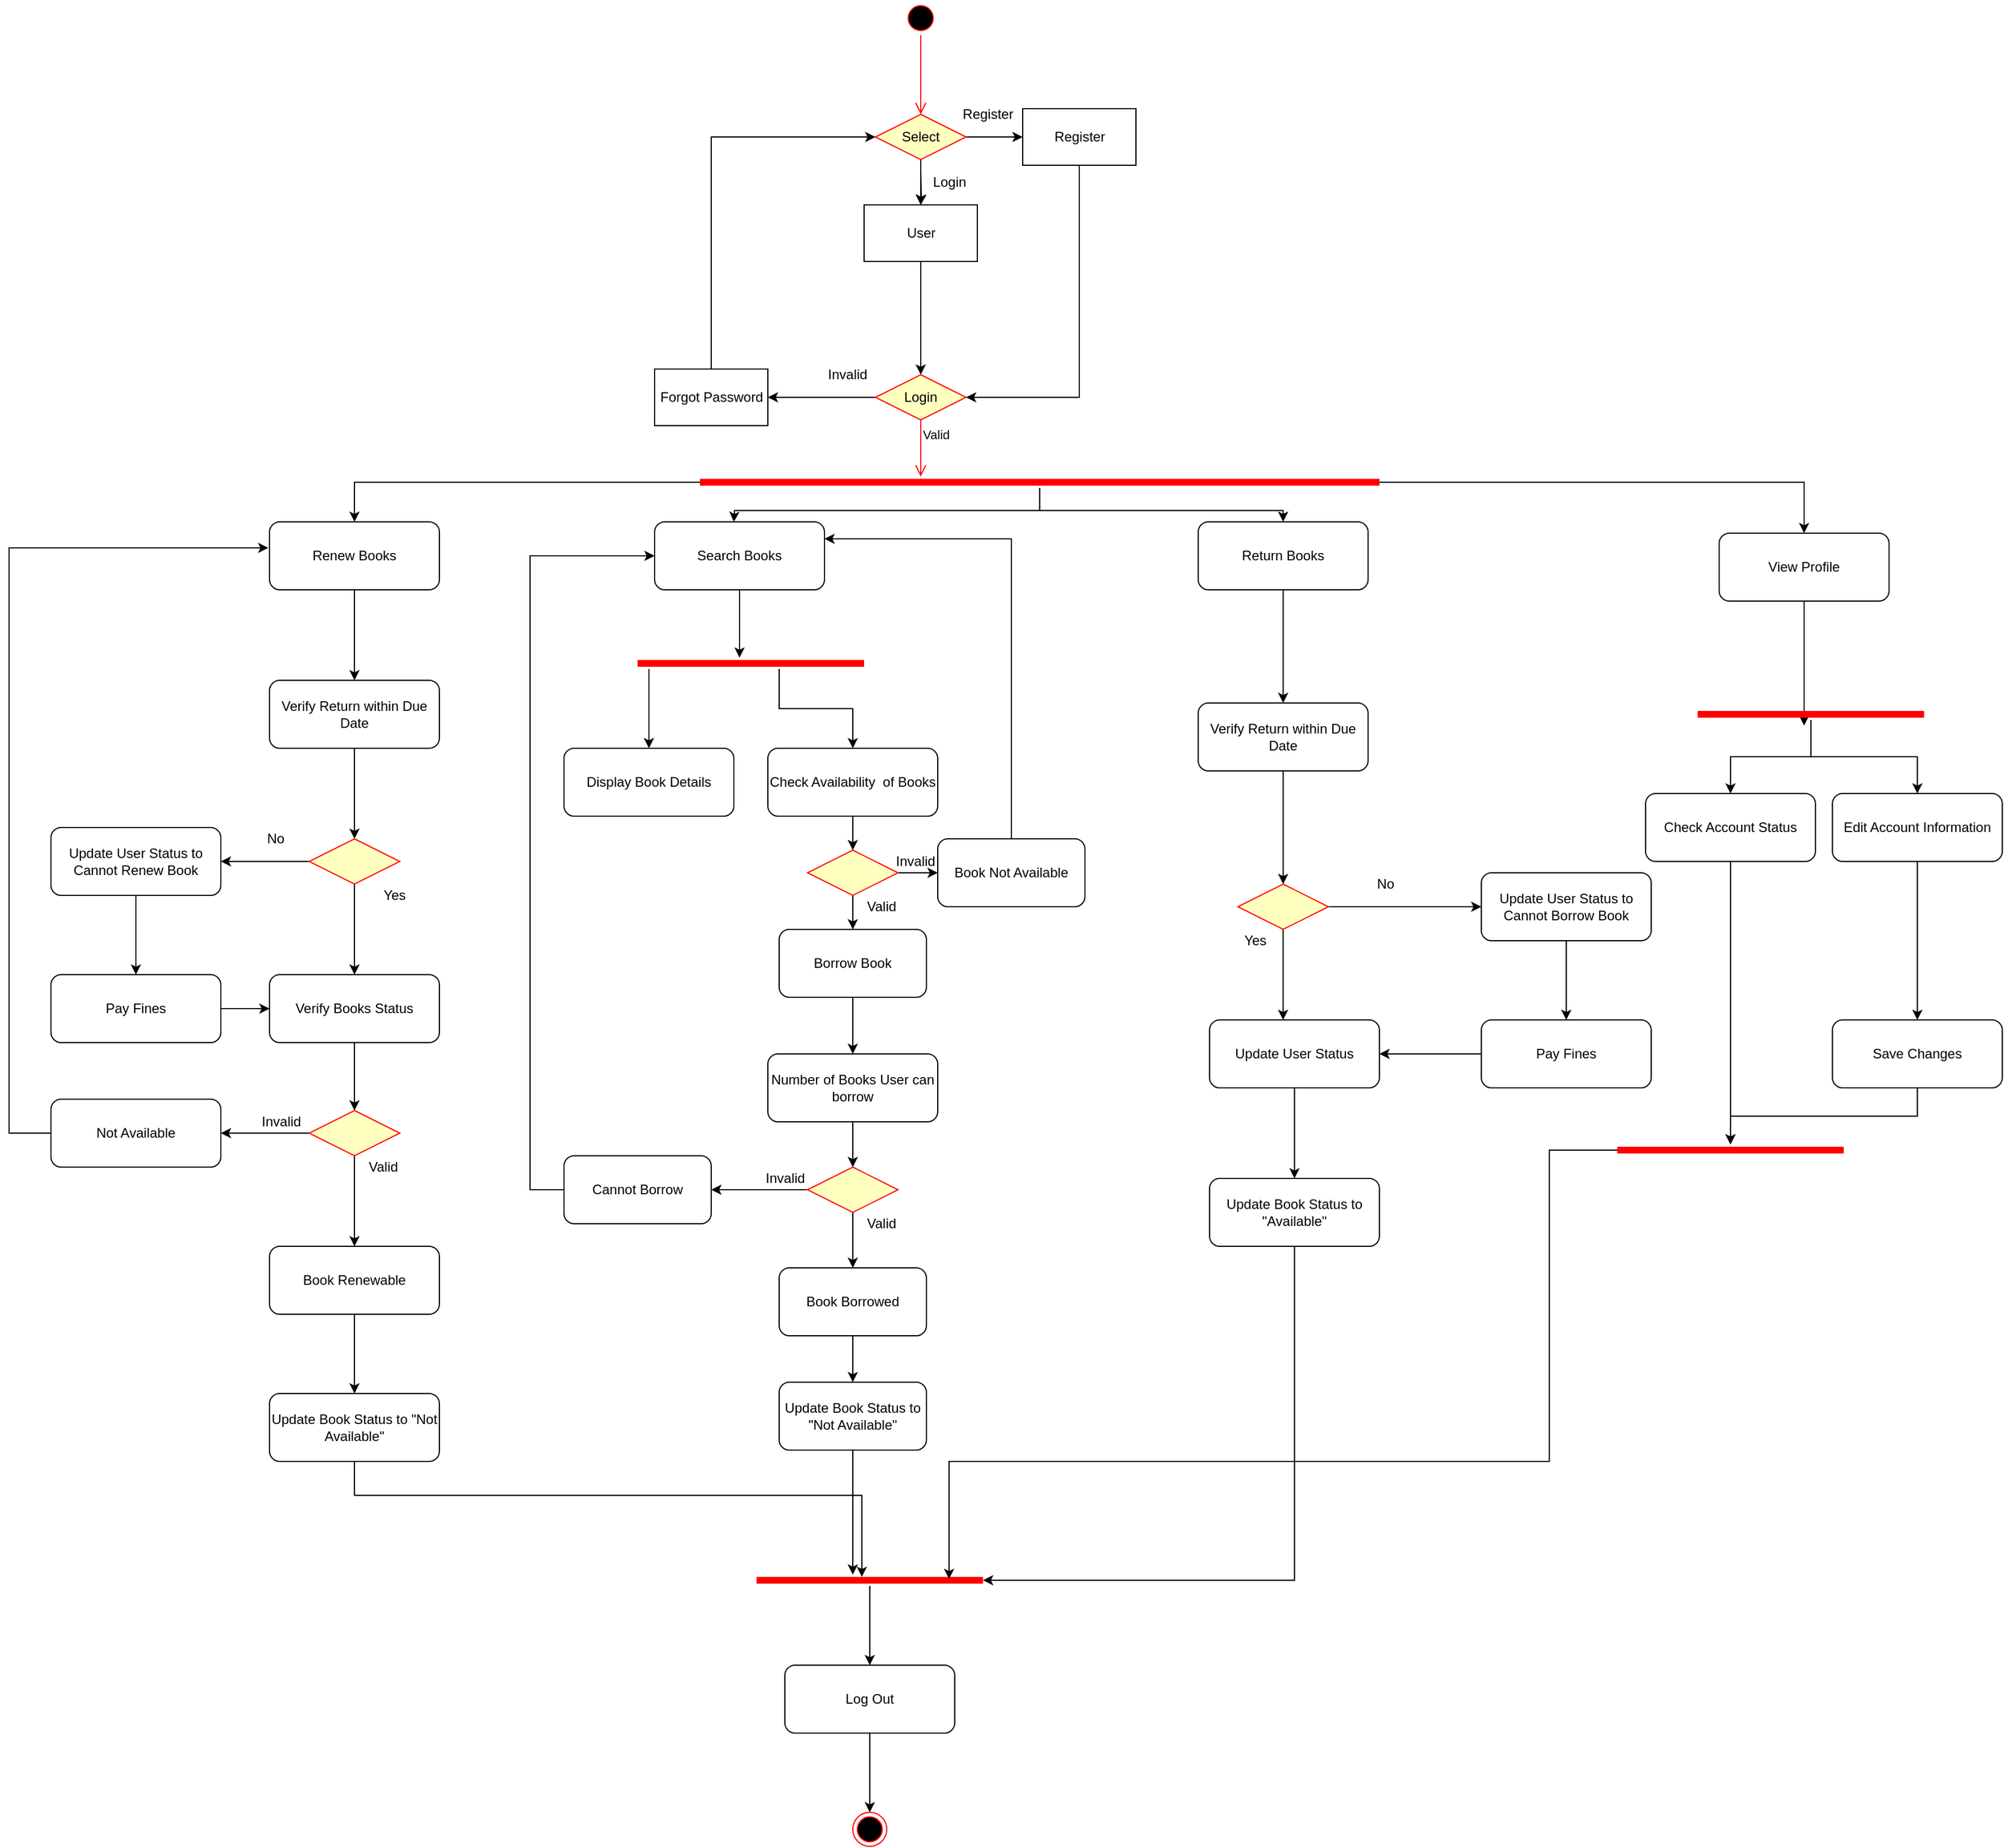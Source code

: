 <mxfile version="13.10.3" type="device"><diagram id="SW_o6l06bvH6xt_mveY2" name="Page-1"><mxGraphModel dx="5227" dy="1607" grid="1" gridSize="10" guides="1" tooltips="1" connect="1" arrows="1" fold="1" page="1" pageScale="1" pageWidth="827" pageHeight="1169" math="0" shadow="0"><root><mxCell id="0"/><mxCell id="1" parent="0"/><mxCell id="x8JrEIfnhXZL3uxIwsPh-1" value="" style="ellipse;html=1;shape=startState;fillColor=#000000;strokeColor=#ff0000;" parent="1" vertex="1"><mxGeometry x="340" y="50" width="30" height="30" as="geometry"/></mxCell><mxCell id="x8JrEIfnhXZL3uxIwsPh-2" value="" style="edgeStyle=orthogonalEdgeStyle;html=1;verticalAlign=bottom;endArrow=open;endSize=8;strokeColor=#ff0000;entryX=0.5;entryY=0;entryDx=0;entryDy=0;" parent="1" source="x8JrEIfnhXZL3uxIwsPh-1" target="O9u5OqYa_PP8TQHRpzM7-38" edge="1"><mxGeometry relative="1" as="geometry"><mxPoint x="355" y="140" as="targetPoint"/></mxGeometry></mxCell><mxCell id="O9u5OqYa_PP8TQHRpzM7-4" style="edgeStyle=orthogonalEdgeStyle;rounded=0;orthogonalLoop=1;jettySize=auto;html=1;" parent="1" target="O9u5OqYa_PP8TQHRpzM7-3" edge="1"><mxGeometry relative="1" as="geometry"><mxPoint x="355" y="200" as="sourcePoint"/></mxGeometry></mxCell><mxCell id="x8JrEIfnhXZL3uxIwsPh-11" style="edgeStyle=orthogonalEdgeStyle;rounded=0;orthogonalLoop=1;jettySize=auto;html=1;" parent="1" source="O9u5OqYa_PP8TQHRpzM7-3" target="x8JrEIfnhXZL3uxIwsPh-8" edge="1"><mxGeometry relative="1" as="geometry"><mxPoint x="355" y="350" as="sourcePoint"/></mxGeometry></mxCell><mxCell id="O9u5OqYa_PP8TQHRpzM7-50" style="edgeStyle=orthogonalEdgeStyle;rounded=0;orthogonalLoop=1;jettySize=auto;html=1;" parent="1" source="x8JrEIfnhXZL3uxIwsPh-8" target="O9u5OqYa_PP8TQHRpzM7-48" edge="1"><mxGeometry relative="1" as="geometry"/></mxCell><mxCell id="x8JrEIfnhXZL3uxIwsPh-8" value="Login" style="rhombus;whiteSpace=wrap;html=1;fillColor=#ffffc0;strokeColor=#ff0000;" parent="1" vertex="1"><mxGeometry x="315" y="380" width="80" height="40" as="geometry"/></mxCell><mxCell id="x8JrEIfnhXZL3uxIwsPh-10" value="Valid" style="edgeStyle=orthogonalEdgeStyle;html=1;align=left;verticalAlign=top;endArrow=open;endSize=8;strokeColor=#ff0000;" parent="1" source="x8JrEIfnhXZL3uxIwsPh-8" edge="1"><mxGeometry x="-1" relative="1" as="geometry"><mxPoint x="355" y="470" as="targetPoint"/><Array as="points"><mxPoint x="355" y="470"/></Array></mxGeometry></mxCell><mxCell id="x8JrEIfnhXZL3uxIwsPh-14" value="" style="edgeStyle=orthogonalEdgeStyle;rounded=0;orthogonalLoop=1;jettySize=auto;html=1;" parent="1" source="x8JrEIfnhXZL3uxIwsPh-12" edge="1"><mxGeometry relative="1" as="geometry"><mxPoint x="355" y="470" as="targetPoint"/><Array as="points"><mxPoint x="355" y="470"/><mxPoint x="355" y="470"/></Array></mxGeometry></mxCell><mxCell id="x8JrEIfnhXZL3uxIwsPh-19" style="edgeStyle=orthogonalEdgeStyle;rounded=0;orthogonalLoop=1;jettySize=auto;html=1;entryX=0.5;entryY=0;entryDx=0;entryDy=0;" parent="1" source="x8JrEIfnhXZL3uxIwsPh-12" target="x8JrEIfnhXZL3uxIwsPh-23" edge="1"><mxGeometry relative="1" as="geometry"><mxPoint x="510" y="510" as="targetPoint"/></mxGeometry></mxCell><mxCell id="x8JrEIfnhXZL3uxIwsPh-20" style="edgeStyle=orthogonalEdgeStyle;rounded=0;orthogonalLoop=1;jettySize=auto;html=1;" parent="1" source="x8JrEIfnhXZL3uxIwsPh-12" edge="1"><mxGeometry relative="1" as="geometry"><mxPoint x="190" y="510" as="targetPoint"/></mxGeometry></mxCell><mxCell id="O9u5OqYa_PP8TQHRpzM7-83" style="edgeStyle=orthogonalEdgeStyle;rounded=0;orthogonalLoop=1;jettySize=auto;html=1;" parent="1" source="x8JrEIfnhXZL3uxIwsPh-12" target="O9u5OqYa_PP8TQHRpzM7-82" edge="1"><mxGeometry relative="1" as="geometry"/></mxCell><mxCell id="O9u5OqYa_PP8TQHRpzM7-84" style="edgeStyle=orthogonalEdgeStyle;rounded=0;orthogonalLoop=1;jettySize=auto;html=1;entryX=0.5;entryY=0;entryDx=0;entryDy=0;" parent="1" source="x8JrEIfnhXZL3uxIwsPh-12" target="O9u5OqYa_PP8TQHRpzM7-81" edge="1"><mxGeometry relative="1" as="geometry"/></mxCell><mxCell id="x8JrEIfnhXZL3uxIwsPh-12" value="" style="shape=line;html=1;strokeWidth=6;strokeColor=#ff0000;" parent="1" vertex="1"><mxGeometry x="160" y="470" width="600" height="10" as="geometry"/></mxCell><mxCell id="x8JrEIfnhXZL3uxIwsPh-27" style="edgeStyle=orthogonalEdgeStyle;rounded=0;orthogonalLoop=1;jettySize=auto;html=1;" parent="1" source="x8JrEIfnhXZL3uxIwsPh-22" edge="1"><mxGeometry relative="1" as="geometry"><mxPoint x="195" y="630" as="targetPoint"/></mxGeometry></mxCell><mxCell id="x8JrEIfnhXZL3uxIwsPh-22" value="Search Books" style="shape=rect;html=1;rounded=1;whiteSpace=wrap;align=center;" parent="1" vertex="1"><mxGeometry x="120" y="510" width="150" height="60" as="geometry"/></mxCell><mxCell id="x8JrEIfnhXZL3uxIwsPh-25" style="edgeStyle=orthogonalEdgeStyle;rounded=0;orthogonalLoop=1;jettySize=auto;html=1;" parent="1" source="x8JrEIfnhXZL3uxIwsPh-23" target="x8JrEIfnhXZL3uxIwsPh-24" edge="1"><mxGeometry relative="1" as="geometry"/></mxCell><mxCell id="x8JrEIfnhXZL3uxIwsPh-23" value="Return Books" style="shape=rect;html=1;rounded=1;whiteSpace=wrap;align=center;" parent="1" vertex="1"><mxGeometry x="600" y="510" width="150" height="60" as="geometry"/></mxCell><mxCell id="O9u5OqYa_PP8TQHRpzM7-26" style="edgeStyle=orthogonalEdgeStyle;rounded=0;orthogonalLoop=1;jettySize=auto;html=1;entryX=0.5;entryY=0;entryDx=0;entryDy=0;" parent="1" source="x8JrEIfnhXZL3uxIwsPh-24" target="O9u5OqYa_PP8TQHRpzM7-25" edge="1"><mxGeometry relative="1" as="geometry"/></mxCell><mxCell id="x8JrEIfnhXZL3uxIwsPh-24" value="Verify Return within Due Date" style="shape=rect;html=1;rounded=1;whiteSpace=wrap;align=center;" parent="1" vertex="1"><mxGeometry x="600" y="670" width="150" height="60" as="geometry"/></mxCell><mxCell id="O9u5OqYa_PP8TQHRpzM7-10" style="edgeStyle=orthogonalEdgeStyle;rounded=0;orthogonalLoop=1;jettySize=auto;html=1;entryX=0.5;entryY=0;entryDx=0;entryDy=0;" parent="1" source="x8JrEIfnhXZL3uxIwsPh-28" target="O9u5OqYa_PP8TQHRpzM7-6" edge="1"><mxGeometry relative="1" as="geometry"><Array as="points"><mxPoint x="115" y="650"/><mxPoint x="115" y="650"/></Array></mxGeometry></mxCell><mxCell id="O9u5OqYa_PP8TQHRpzM7-11" style="edgeStyle=orthogonalEdgeStyle;rounded=0;orthogonalLoop=1;jettySize=auto;html=1;" parent="1" source="x8JrEIfnhXZL3uxIwsPh-28" target="O9u5OqYa_PP8TQHRpzM7-7" edge="1"><mxGeometry relative="1" as="geometry"><Array as="points"><mxPoint x="230" y="675"/><mxPoint x="295" y="675"/></Array></mxGeometry></mxCell><mxCell id="x8JrEIfnhXZL3uxIwsPh-28" value="" style="shape=line;html=1;strokeWidth=6;strokeColor=#ff0000;" parent="1" vertex="1"><mxGeometry x="105" y="630" width="200" height="10" as="geometry"/></mxCell><mxCell id="O9u5OqYa_PP8TQHRpzM7-3" value="User" style="html=1;dashed=0;whitespace=wrap;" parent="1" vertex="1"><mxGeometry x="305" y="230" width="100" height="50" as="geometry"/></mxCell><mxCell id="O9u5OqYa_PP8TQHRpzM7-6" value="Display Book Details" style="shape=rect;html=1;rounded=1;whiteSpace=wrap;align=center;" parent="1" vertex="1"><mxGeometry x="40" y="710" width="150" height="60" as="geometry"/></mxCell><mxCell id="O9u5OqYa_PP8TQHRpzM7-18" style="edgeStyle=orthogonalEdgeStyle;rounded=0;orthogonalLoop=1;jettySize=auto;html=1;" parent="1" source="O9u5OqYa_PP8TQHRpzM7-7" edge="1"><mxGeometry relative="1" as="geometry"><mxPoint x="295" y="800" as="targetPoint"/></mxGeometry></mxCell><mxCell id="O9u5OqYa_PP8TQHRpzM7-7" value="Check Availability&amp;nbsp; of Books" style="shape=rect;html=1;rounded=1;whiteSpace=wrap;align=center;" parent="1" vertex="1"><mxGeometry x="220" y="710" width="150" height="60" as="geometry"/></mxCell><mxCell id="O9u5OqYa_PP8TQHRpzM7-64" style="edgeStyle=orthogonalEdgeStyle;rounded=0;orthogonalLoop=1;jettySize=auto;html=1;entryX=0.5;entryY=0;entryDx=0;entryDy=0;" parent="1" source="O9u5OqYa_PP8TQHRpzM7-21" target="O9u5OqYa_PP8TQHRpzM7-63" edge="1"><mxGeometry relative="1" as="geometry"/></mxCell><mxCell id="O9u5OqYa_PP8TQHRpzM7-21" value="Number of Books User can borrow" style="shape=rect;html=1;rounded=1;whiteSpace=wrap;align=center;" parent="1" vertex="1"><mxGeometry x="220" y="980" width="150" height="60" as="geometry"/></mxCell><mxCell id="O9u5OqYa_PP8TQHRpzM7-30" style="edgeStyle=orthogonalEdgeStyle;rounded=0;orthogonalLoop=1;jettySize=auto;html=1;entryX=0;entryY=0.5;entryDx=0;entryDy=0;" parent="1" source="O9u5OqYa_PP8TQHRpzM7-25" target="O9u5OqYa_PP8TQHRpzM7-28" edge="1"><mxGeometry relative="1" as="geometry"/></mxCell><mxCell id="O9u5OqYa_PP8TQHRpzM7-73" style="edgeStyle=orthogonalEdgeStyle;rounded=0;orthogonalLoop=1;jettySize=auto;html=1;entryX=0.433;entryY=0;entryDx=0;entryDy=0;entryPerimeter=0;" parent="1" source="O9u5OqYa_PP8TQHRpzM7-25" target="O9u5OqYa_PP8TQHRpzM7-74" edge="1"><mxGeometry relative="1" as="geometry"><mxPoint x="675" y="900" as="targetPoint"/></mxGeometry></mxCell><mxCell id="O9u5OqYa_PP8TQHRpzM7-25" value="" style="rhombus;whiteSpace=wrap;html=1;fillColor=#ffffc0;strokeColor=#ff0000;" parent="1" vertex="1"><mxGeometry x="635" y="830" width="80" height="40" as="geometry"/></mxCell><mxCell id="O9u5OqYa_PP8TQHRpzM7-75" style="edgeStyle=orthogonalEdgeStyle;rounded=0;orthogonalLoop=1;jettySize=auto;html=1;entryX=0.5;entryY=0;entryDx=0;entryDy=0;" parent="1" source="O9u5OqYa_PP8TQHRpzM7-28" target="O9u5OqYa_PP8TQHRpzM7-76" edge="1"><mxGeometry relative="1" as="geometry"><mxPoint x="925" y="930" as="targetPoint"/></mxGeometry></mxCell><mxCell id="O9u5OqYa_PP8TQHRpzM7-28" value="Update User Status to Cannot Borrow Book" style="shape=rect;html=1;rounded=1;whiteSpace=wrap;align=center;" parent="1" vertex="1"><mxGeometry x="850" y="820" width="150" height="60" as="geometry"/></mxCell><mxCell id="O9u5OqYa_PP8TQHRpzM7-29" value="No" style="text;html=1;align=center;verticalAlign=middle;resizable=0;points=[];autosize=1;" parent="1" vertex="1"><mxGeometry x="750" y="820" width="30" height="20" as="geometry"/></mxCell><mxCell id="O9u5OqYa_PP8TQHRpzM7-32" value="Yes" style="text;html=1;align=center;verticalAlign=middle;resizable=0;points=[];autosize=1;" parent="1" vertex="1"><mxGeometry x="630" y="870" width="40" height="20" as="geometry"/></mxCell><mxCell id="O9u5OqYa_PP8TQHRpzM7-40" value="" style="edgeStyle=orthogonalEdgeStyle;rounded=0;orthogonalLoop=1;jettySize=auto;html=1;" parent="1" source="O9u5OqYa_PP8TQHRpzM7-38" target="O9u5OqYa_PP8TQHRpzM7-3" edge="1"><mxGeometry relative="1" as="geometry"/></mxCell><mxCell id="O9u5OqYa_PP8TQHRpzM7-43" style="edgeStyle=orthogonalEdgeStyle;rounded=0;orthogonalLoop=1;jettySize=auto;html=1;" parent="1" source="O9u5OqYa_PP8TQHRpzM7-38" target="O9u5OqYa_PP8TQHRpzM7-42" edge="1"><mxGeometry relative="1" as="geometry"/></mxCell><mxCell id="O9u5OqYa_PP8TQHRpzM7-38" value="Select" style="rhombus;whiteSpace=wrap;html=1;fillColor=#ffffc0;strokeColor=#ff0000;" parent="1" vertex="1"><mxGeometry x="315" y="150" width="80" height="40" as="geometry"/></mxCell><mxCell id="O9u5OqYa_PP8TQHRpzM7-47" style="edgeStyle=orthogonalEdgeStyle;rounded=0;orthogonalLoop=1;jettySize=auto;html=1;entryX=1;entryY=0.5;entryDx=0;entryDy=0;" parent="1" source="O9u5OqYa_PP8TQHRpzM7-42" target="x8JrEIfnhXZL3uxIwsPh-8" edge="1"><mxGeometry relative="1" as="geometry"><mxPoint x="470" y="390" as="targetPoint"/><Array as="points"><mxPoint x="495" y="400"/></Array></mxGeometry></mxCell><mxCell id="O9u5OqYa_PP8TQHRpzM7-42" value="Register" style="html=1;dashed=0;whitespace=wrap;" parent="1" vertex="1"><mxGeometry x="445" y="145" width="100" height="50" as="geometry"/></mxCell><mxCell id="O9u5OqYa_PP8TQHRpzM7-44" value="Login" style="text;html=1;align=center;verticalAlign=middle;resizable=0;points=[];autosize=1;" parent="1" vertex="1"><mxGeometry x="355" y="200" width="50" height="20" as="geometry"/></mxCell><mxCell id="O9u5OqYa_PP8TQHRpzM7-46" value="Register" style="text;html=1;align=center;verticalAlign=middle;resizable=0;points=[];autosize=1;" parent="1" vertex="1"><mxGeometry x="384" y="140" width="60" height="20" as="geometry"/></mxCell><mxCell id="O9u5OqYa_PP8TQHRpzM7-51" style="edgeStyle=orthogonalEdgeStyle;rounded=0;orthogonalLoop=1;jettySize=auto;html=1;entryX=0;entryY=0.5;entryDx=0;entryDy=0;" parent="1" source="O9u5OqYa_PP8TQHRpzM7-48" target="O9u5OqYa_PP8TQHRpzM7-38" edge="1"><mxGeometry relative="1" as="geometry"><Array as="points"><mxPoint x="170" y="170"/></Array></mxGeometry></mxCell><mxCell id="O9u5OqYa_PP8TQHRpzM7-52" value="Invalid" style="text;html=1;align=center;verticalAlign=middle;resizable=0;points=[];autosize=1;" parent="1" vertex="1"><mxGeometry x="265" y="370" width="50" height="20" as="geometry"/></mxCell><mxCell id="O9u5OqYa_PP8TQHRpzM7-55" style="edgeStyle=orthogonalEdgeStyle;rounded=0;orthogonalLoop=1;jettySize=auto;html=1;" parent="1" source="O9u5OqYa_PP8TQHRpzM7-53" edge="1"><mxGeometry relative="1" as="geometry"><mxPoint x="370" y="820" as="targetPoint"/></mxGeometry></mxCell><mxCell id="O9u5OqYa_PP8TQHRpzM7-60" style="edgeStyle=orthogonalEdgeStyle;rounded=0;orthogonalLoop=1;jettySize=auto;html=1;" parent="1" source="O9u5OqYa_PP8TQHRpzM7-53" target="O9u5OqYa_PP8TQHRpzM7-58" edge="1"><mxGeometry relative="1" as="geometry"/></mxCell><mxCell id="O9u5OqYa_PP8TQHRpzM7-53" value="" style="rhombus;whiteSpace=wrap;html=1;fillColor=#ffffc0;strokeColor=#ff0000;" parent="1" vertex="1"><mxGeometry x="255" y="800" width="80" height="40" as="geometry"/></mxCell><mxCell id="3KWG6z2wN9QoE_BWoNHT-1" style="edgeStyle=orthogonalEdgeStyle;rounded=0;orthogonalLoop=1;jettySize=auto;html=1;entryX=1;entryY=0.25;entryDx=0;entryDy=0;" edge="1" parent="1" source="O9u5OqYa_PP8TQHRpzM7-56" target="x8JrEIfnhXZL3uxIwsPh-22"><mxGeometry relative="1" as="geometry"><Array as="points"><mxPoint x="435" y="525"/></Array></mxGeometry></mxCell><mxCell id="O9u5OqYa_PP8TQHRpzM7-56" value="Book Not Available" style="shape=rect;html=1;rounded=1;whiteSpace=wrap;align=center;" parent="1" vertex="1"><mxGeometry x="370" y="790" width="130" height="60" as="geometry"/></mxCell><mxCell id="O9u5OqYa_PP8TQHRpzM7-57" value="Invalid" style="text;html=1;align=center;verticalAlign=middle;resizable=0;points=[];autosize=1;" parent="1" vertex="1"><mxGeometry x="325" y="800" width="50" height="20" as="geometry"/></mxCell><mxCell id="O9u5OqYa_PP8TQHRpzM7-62" style="edgeStyle=orthogonalEdgeStyle;rounded=0;orthogonalLoop=1;jettySize=auto;html=1;" parent="1" source="O9u5OqYa_PP8TQHRpzM7-58" target="O9u5OqYa_PP8TQHRpzM7-21" edge="1"><mxGeometry relative="1" as="geometry"/></mxCell><mxCell id="O9u5OqYa_PP8TQHRpzM7-58" value="Borrow Book" style="shape=rect;html=1;rounded=1;whiteSpace=wrap;align=center;" parent="1" vertex="1"><mxGeometry x="230" y="870" width="130" height="60" as="geometry"/></mxCell><mxCell id="O9u5OqYa_PP8TQHRpzM7-61" value="Valid" style="text;html=1;align=center;verticalAlign=middle;resizable=0;points=[];autosize=1;" parent="1" vertex="1"><mxGeometry x="300" y="840" width="40" height="20" as="geometry"/></mxCell><mxCell id="O9u5OqYa_PP8TQHRpzM7-67" style="edgeStyle=orthogonalEdgeStyle;rounded=0;orthogonalLoop=1;jettySize=auto;html=1;" parent="1" source="O9u5OqYa_PP8TQHRpzM7-63" target="O9u5OqYa_PP8TQHRpzM7-65" edge="1"><mxGeometry relative="1" as="geometry"/></mxCell><mxCell id="O9u5OqYa_PP8TQHRpzM7-69" style="edgeStyle=orthogonalEdgeStyle;rounded=0;orthogonalLoop=1;jettySize=auto;html=1;" parent="1" source="O9u5OqYa_PP8TQHRpzM7-63" target="O9u5OqYa_PP8TQHRpzM7-66" edge="1"><mxGeometry relative="1" as="geometry"/></mxCell><mxCell id="O9u5OqYa_PP8TQHRpzM7-63" value="" style="rhombus;whiteSpace=wrap;html=1;fillColor=#ffffc0;strokeColor=#ff0000;" parent="1" vertex="1"><mxGeometry x="255" y="1080" width="80" height="40" as="geometry"/></mxCell><mxCell id="9JSUiBb3KGKoB0Ml9dwd-15" style="edgeStyle=orthogonalEdgeStyle;rounded=0;orthogonalLoop=1;jettySize=auto;html=1;entryX=0;entryY=0.5;entryDx=0;entryDy=0;" parent="1" source="O9u5OqYa_PP8TQHRpzM7-65" target="x8JrEIfnhXZL3uxIwsPh-22" edge="1"><mxGeometry relative="1" as="geometry"><Array as="points"><mxPoint x="10" y="1100"/><mxPoint x="10" y="540"/></Array></mxGeometry></mxCell><mxCell id="O9u5OqYa_PP8TQHRpzM7-65" value="Cannot Borrow" style="shape=rect;html=1;rounded=1;whiteSpace=wrap;align=center;" parent="1" vertex="1"><mxGeometry x="40" y="1070" width="130" height="60" as="geometry"/></mxCell><mxCell id="O9u5OqYa_PP8TQHRpzM7-71" style="edgeStyle=orthogonalEdgeStyle;rounded=0;orthogonalLoop=1;jettySize=auto;html=1;" parent="1" source="O9u5OqYa_PP8TQHRpzM7-66" edge="1"><mxGeometry relative="1" as="geometry"><mxPoint x="295" y="1270" as="targetPoint"/></mxGeometry></mxCell><mxCell id="O9u5OqYa_PP8TQHRpzM7-66" value="Book Borrowed" style="shape=rect;html=1;rounded=1;whiteSpace=wrap;align=center;" parent="1" vertex="1"><mxGeometry x="230" y="1169" width="130" height="60" as="geometry"/></mxCell><mxCell id="O9u5OqYa_PP8TQHRpzM7-68" value="Invalid" style="text;html=1;align=center;verticalAlign=middle;resizable=0;points=[];autosize=1;" parent="1" vertex="1"><mxGeometry x="210" y="1080" width="50" height="20" as="geometry"/></mxCell><mxCell id="O9u5OqYa_PP8TQHRpzM7-70" value="Valid" style="text;html=1;align=center;verticalAlign=middle;resizable=0;points=[];autosize=1;" parent="1" vertex="1"><mxGeometry x="300" y="1120" width="40" height="20" as="geometry"/></mxCell><mxCell id="9JSUiBb3KGKoB0Ml9dwd-22" style="edgeStyle=orthogonalEdgeStyle;rounded=0;orthogonalLoop=1;jettySize=auto;html=1;" parent="1" source="O9u5OqYa_PP8TQHRpzM7-72" target="9JSUiBb3KGKoB0Ml9dwd-16" edge="1"><mxGeometry relative="1" as="geometry"><Array as="points"><mxPoint x="295" y="1410"/><mxPoint x="295" y="1410"/></Array></mxGeometry></mxCell><mxCell id="O9u5OqYa_PP8TQHRpzM7-72" value="Update Book Status to &quot;Not Available&quot;" style="shape=rect;html=1;rounded=1;whiteSpace=wrap;align=center;" parent="1" vertex="1"><mxGeometry x="230" y="1270" width="130" height="60" as="geometry"/></mxCell><mxCell id="O9u5OqYa_PP8TQHRpzM7-79" style="edgeStyle=orthogonalEdgeStyle;rounded=0;orthogonalLoop=1;jettySize=auto;html=1;entryX=0.5;entryY=0;entryDx=0;entryDy=0;" parent="1" source="O9u5OqYa_PP8TQHRpzM7-74" target="O9u5OqYa_PP8TQHRpzM7-78" edge="1"><mxGeometry relative="1" as="geometry"/></mxCell><mxCell id="O9u5OqYa_PP8TQHRpzM7-74" value="Update User Status" style="shape=rect;html=1;rounded=1;whiteSpace=wrap;align=center;" parent="1" vertex="1"><mxGeometry x="610" y="950" width="150" height="60" as="geometry"/></mxCell><mxCell id="O9u5OqYa_PP8TQHRpzM7-77" style="edgeStyle=orthogonalEdgeStyle;rounded=0;orthogonalLoop=1;jettySize=auto;html=1;entryX=1;entryY=0.5;entryDx=0;entryDy=0;" parent="1" source="O9u5OqYa_PP8TQHRpzM7-76" target="O9u5OqYa_PP8TQHRpzM7-74" edge="1"><mxGeometry relative="1" as="geometry"><mxPoint x="770" y="980" as="targetPoint"/></mxGeometry></mxCell><mxCell id="O9u5OqYa_PP8TQHRpzM7-76" value="Pay Fines" style="shape=rect;html=1;rounded=1;whiteSpace=wrap;align=center;" parent="1" vertex="1"><mxGeometry x="850" y="950" width="150" height="60" as="geometry"/></mxCell><mxCell id="9JSUiBb3KGKoB0Ml9dwd-23" style="edgeStyle=orthogonalEdgeStyle;rounded=0;orthogonalLoop=1;jettySize=auto;html=1;" parent="1" source="O9u5OqYa_PP8TQHRpzM7-78" target="9JSUiBb3KGKoB0Ml9dwd-16" edge="1"><mxGeometry relative="1" as="geometry"><Array as="points"><mxPoint x="685" y="1445"/></Array></mxGeometry></mxCell><mxCell id="O9u5OqYa_PP8TQHRpzM7-78" value="Update Book Status to &quot;Available&quot;" style="shape=rect;html=1;rounded=1;whiteSpace=wrap;align=center;" parent="1" vertex="1"><mxGeometry x="610" y="1090" width="150" height="60" as="geometry"/></mxCell><mxCell id="3KWG6z2wN9QoE_BWoNHT-7" style="edgeStyle=orthogonalEdgeStyle;rounded=0;orthogonalLoop=1;jettySize=auto;html=1;" edge="1" parent="1" source="O9u5OqYa_PP8TQHRpzM7-81"><mxGeometry relative="1" as="geometry"><mxPoint x="1135" y="690" as="targetPoint"/></mxGeometry></mxCell><mxCell id="O9u5OqYa_PP8TQHRpzM7-81" value="View Profile" style="shape=rect;html=1;rounded=1;whiteSpace=wrap;align=center;" parent="1" vertex="1"><mxGeometry x="1060" y="520" width="150" height="60" as="geometry"/></mxCell><mxCell id="O9u5OqYa_PP8TQHRpzM7-86" style="edgeStyle=orthogonalEdgeStyle;rounded=0;orthogonalLoop=1;jettySize=auto;html=1;entryX=0.5;entryY=0;entryDx=0;entryDy=0;" parent="1" source="O9u5OqYa_PP8TQHRpzM7-82" target="O9u5OqYa_PP8TQHRpzM7-85" edge="1"><mxGeometry relative="1" as="geometry"/></mxCell><mxCell id="O9u5OqYa_PP8TQHRpzM7-82" value="Renew Books" style="shape=rect;html=1;rounded=1;whiteSpace=wrap;align=center;" parent="1" vertex="1"><mxGeometry x="-220" y="510" width="150" height="60" as="geometry"/></mxCell><mxCell id="O9u5OqYa_PP8TQHRpzM7-89" style="edgeStyle=orthogonalEdgeStyle;rounded=0;orthogonalLoop=1;jettySize=auto;html=1;entryX=0.5;entryY=0;entryDx=0;entryDy=0;" parent="1" source="O9u5OqYa_PP8TQHRpzM7-85" target="O9u5OqYa_PP8TQHRpzM7-87" edge="1"><mxGeometry relative="1" as="geometry"/></mxCell><mxCell id="O9u5OqYa_PP8TQHRpzM7-85" value="Verify Return within Due Date" style="shape=rect;html=1;rounded=1;whiteSpace=wrap;align=center;" parent="1" vertex="1"><mxGeometry x="-220" y="650" width="150" height="60" as="geometry"/></mxCell><mxCell id="O9u5OqYa_PP8TQHRpzM7-90" style="edgeStyle=orthogonalEdgeStyle;rounded=0;orthogonalLoop=1;jettySize=auto;html=1;entryX=1;entryY=0.5;entryDx=0;entryDy=0;" parent="1" source="O9u5OqYa_PP8TQHRpzM7-87" target="O9u5OqYa_PP8TQHRpzM7-88" edge="1"><mxGeometry relative="1" as="geometry"/></mxCell><mxCell id="O9u5OqYa_PP8TQHRpzM7-93" style="edgeStyle=orthogonalEdgeStyle;rounded=0;orthogonalLoop=1;jettySize=auto;html=1;entryX=0.5;entryY=0;entryDx=0;entryDy=0;" parent="1" source="O9u5OqYa_PP8TQHRpzM7-87" target="O9u5OqYa_PP8TQHRpzM7-92" edge="1"><mxGeometry relative="1" as="geometry"/></mxCell><mxCell id="O9u5OqYa_PP8TQHRpzM7-87" value="" style="rhombus;whiteSpace=wrap;html=1;fillColor=#ffffc0;strokeColor=#ff0000;" parent="1" vertex="1"><mxGeometry x="-185" y="790" width="80" height="40" as="geometry"/></mxCell><mxCell id="O9u5OqYa_PP8TQHRpzM7-96" style="edgeStyle=orthogonalEdgeStyle;rounded=0;orthogonalLoop=1;jettySize=auto;html=1;entryX=0.5;entryY=0;entryDx=0;entryDy=0;" parent="1" source="O9u5OqYa_PP8TQHRpzM7-88" target="O9u5OqYa_PP8TQHRpzM7-95" edge="1"><mxGeometry relative="1" as="geometry"/></mxCell><mxCell id="O9u5OqYa_PP8TQHRpzM7-88" value="Update User Status to Cannot Renew Book" style="shape=rect;html=1;rounded=1;whiteSpace=wrap;align=center;" parent="1" vertex="1"><mxGeometry x="-413" y="780" width="150" height="60" as="geometry"/></mxCell><mxCell id="O9u5OqYa_PP8TQHRpzM7-91" value="No" style="text;html=1;align=center;verticalAlign=middle;resizable=0;points=[];autosize=1;" parent="1" vertex="1"><mxGeometry x="-230" y="780" width="30" height="20" as="geometry"/></mxCell><mxCell id="9JSUiBb3KGKoB0Ml9dwd-2" style="edgeStyle=orthogonalEdgeStyle;rounded=0;orthogonalLoop=1;jettySize=auto;html=1;entryX=0.5;entryY=0;entryDx=0;entryDy=0;" parent="1" source="O9u5OqYa_PP8TQHRpzM7-92" target="9JSUiBb3KGKoB0Ml9dwd-1" edge="1"><mxGeometry relative="1" as="geometry"/></mxCell><mxCell id="O9u5OqYa_PP8TQHRpzM7-92" value="Verify Books Status" style="shape=rect;html=1;rounded=1;whiteSpace=wrap;align=center;" parent="1" vertex="1"><mxGeometry x="-220" y="910" width="150" height="60" as="geometry"/></mxCell><mxCell id="O9u5OqYa_PP8TQHRpzM7-94" value="Yes" style="text;html=1;align=center;verticalAlign=middle;resizable=0;points=[];autosize=1;" parent="1" vertex="1"><mxGeometry x="-130" y="830" width="40" height="20" as="geometry"/></mxCell><mxCell id="EJIYV9nCUIeCHEOLTQ9A-1" style="edgeStyle=orthogonalEdgeStyle;rounded=0;orthogonalLoop=1;jettySize=auto;html=1;entryX=0;entryY=0.5;entryDx=0;entryDy=0;" parent="1" source="O9u5OqYa_PP8TQHRpzM7-95" target="O9u5OqYa_PP8TQHRpzM7-92" edge="1"><mxGeometry relative="1" as="geometry"/></mxCell><mxCell id="O9u5OqYa_PP8TQHRpzM7-95" value="Pay Fines" style="shape=rect;html=1;rounded=1;whiteSpace=wrap;align=center;" parent="1" vertex="1"><mxGeometry x="-413" y="910" width="150" height="60" as="geometry"/></mxCell><mxCell id="9JSUiBb3KGKoB0Ml9dwd-3" style="edgeStyle=orthogonalEdgeStyle;rounded=0;orthogonalLoop=1;jettySize=auto;html=1;entryX=1;entryY=0.5;entryDx=0;entryDy=0;" parent="1" source="9JSUiBb3KGKoB0Ml9dwd-1" target="9JSUiBb3KGKoB0Ml9dwd-4" edge="1"><mxGeometry relative="1" as="geometry"><mxPoint x="-250" y="1050" as="targetPoint"/></mxGeometry></mxCell><mxCell id="9JSUiBb3KGKoB0Ml9dwd-10" style="edgeStyle=orthogonalEdgeStyle;rounded=0;orthogonalLoop=1;jettySize=auto;html=1;" parent="1" source="9JSUiBb3KGKoB0Ml9dwd-1" target="9JSUiBb3KGKoB0Ml9dwd-9" edge="1"><mxGeometry relative="1" as="geometry"/></mxCell><mxCell id="9JSUiBb3KGKoB0Ml9dwd-1" value="" style="rhombus;whiteSpace=wrap;html=1;fillColor=#ffffc0;strokeColor=#ff0000;" parent="1" vertex="1"><mxGeometry x="-185" y="1030" width="80" height="40" as="geometry"/></mxCell><mxCell id="9JSUiBb3KGKoB0Ml9dwd-14" style="edgeStyle=orthogonalEdgeStyle;rounded=0;orthogonalLoop=1;jettySize=auto;html=1;entryX=-0.007;entryY=0.383;entryDx=0;entryDy=0;entryPerimeter=0;" parent="1" source="9JSUiBb3KGKoB0Ml9dwd-4" target="O9u5OqYa_PP8TQHRpzM7-82" edge="1"><mxGeometry relative="1" as="geometry"><Array as="points"><mxPoint x="-450" y="1050"/><mxPoint x="-450" y="533"/></Array></mxGeometry></mxCell><mxCell id="9JSUiBb3KGKoB0Ml9dwd-4" value="Not Available" style="shape=rect;html=1;rounded=1;whiteSpace=wrap;align=center;" parent="1" vertex="1"><mxGeometry x="-413" y="1020" width="150" height="60" as="geometry"/></mxCell><mxCell id="9JSUiBb3KGKoB0Ml9dwd-6" value="Invalid" style="text;html=1;align=center;verticalAlign=middle;resizable=0;points=[];autosize=1;" parent="1" vertex="1"><mxGeometry x="-235" y="1030" width="50" height="20" as="geometry"/></mxCell><mxCell id="9JSUiBb3KGKoB0Ml9dwd-13" style="edgeStyle=orthogonalEdgeStyle;rounded=0;orthogonalLoop=1;jettySize=auto;html=1;entryX=0.5;entryY=0;entryDx=0;entryDy=0;" parent="1" source="9JSUiBb3KGKoB0Ml9dwd-9" target="9JSUiBb3KGKoB0Ml9dwd-12" edge="1"><mxGeometry relative="1" as="geometry"/></mxCell><mxCell id="9JSUiBb3KGKoB0Ml9dwd-9" value="Book Renewable" style="shape=rect;html=1;rounded=1;whiteSpace=wrap;align=center;" parent="1" vertex="1"><mxGeometry x="-220" y="1150" width="150" height="60" as="geometry"/></mxCell><mxCell id="9JSUiBb3KGKoB0Ml9dwd-11" value="Valid" style="text;html=1;align=center;verticalAlign=middle;resizable=0;points=[];autosize=1;" parent="1" vertex="1"><mxGeometry x="-140" y="1070" width="40" height="20" as="geometry"/></mxCell><mxCell id="9JSUiBb3KGKoB0Ml9dwd-21" style="edgeStyle=orthogonalEdgeStyle;rounded=0;orthogonalLoop=1;jettySize=auto;html=1;entryX=0.465;entryY=0.2;entryDx=0;entryDy=0;entryPerimeter=0;" parent="1" source="9JSUiBb3KGKoB0Ml9dwd-12" target="9JSUiBb3KGKoB0Ml9dwd-16" edge="1"><mxGeometry relative="1" as="geometry"><Array as="points"><mxPoint x="-145" y="1370"/><mxPoint x="303" y="1370"/></Array></mxGeometry></mxCell><mxCell id="9JSUiBb3KGKoB0Ml9dwd-12" value="Update Book Status to &quot;Not Available&quot;" style="shape=rect;html=1;rounded=1;whiteSpace=wrap;align=center;" parent="1" vertex="1"><mxGeometry x="-220" y="1280" width="150" height="60" as="geometry"/></mxCell><mxCell id="9JSUiBb3KGKoB0Ml9dwd-19" style="edgeStyle=orthogonalEdgeStyle;rounded=0;orthogonalLoop=1;jettySize=auto;html=1;" parent="1" source="9JSUiBb3KGKoB0Ml9dwd-16" target="9JSUiBb3KGKoB0Ml9dwd-17" edge="1"><mxGeometry relative="1" as="geometry"/></mxCell><mxCell id="9JSUiBb3KGKoB0Ml9dwd-16" value="" style="shape=line;html=1;strokeWidth=6;strokeColor=#ff0000;" parent="1" vertex="1"><mxGeometry x="210" y="1440" width="200" height="10" as="geometry"/></mxCell><mxCell id="9JSUiBb3KGKoB0Ml9dwd-20" style="edgeStyle=orthogonalEdgeStyle;rounded=0;orthogonalLoop=1;jettySize=auto;html=1;entryX=0.5;entryY=0;entryDx=0;entryDy=0;" parent="1" source="9JSUiBb3KGKoB0Ml9dwd-17" target="9JSUiBb3KGKoB0Ml9dwd-18" edge="1"><mxGeometry relative="1" as="geometry"/></mxCell><mxCell id="9JSUiBb3KGKoB0Ml9dwd-17" value="Log Out" style="shape=rect;html=1;rounded=1;whiteSpace=wrap;align=center;" parent="1" vertex="1"><mxGeometry x="235" y="1520" width="150" height="60" as="geometry"/></mxCell><mxCell id="9JSUiBb3KGKoB0Ml9dwd-18" value="" style="ellipse;html=1;shape=endState;fillColor=#000000;strokeColor=#ff0000;" parent="1" vertex="1"><mxGeometry x="295" y="1650" width="30" height="30" as="geometry"/></mxCell><mxCell id="3KWG6z2wN9QoE_BWoNHT-5" style="edgeStyle=orthogonalEdgeStyle;rounded=0;orthogonalLoop=1;jettySize=auto;html=1;" edge="1" parent="1" source="9JSUiBb3KGKoB0Ml9dwd-25" target="9JSUiBb3KGKoB0Ml9dwd-26"><mxGeometry relative="1" as="geometry"/></mxCell><mxCell id="3KWG6z2wN9QoE_BWoNHT-6" style="edgeStyle=orthogonalEdgeStyle;rounded=0;orthogonalLoop=1;jettySize=auto;html=1;entryX=0.5;entryY=0;entryDx=0;entryDy=0;" edge="1" parent="1" source="9JSUiBb3KGKoB0Ml9dwd-25" target="9JSUiBb3KGKoB0Ml9dwd-27"><mxGeometry relative="1" as="geometry"/></mxCell><mxCell id="9JSUiBb3KGKoB0Ml9dwd-25" value="" style="shape=line;html=1;strokeWidth=6;strokeColor=#ff0000;" parent="1" vertex="1"><mxGeometry x="1041" y="675" width="200" height="10" as="geometry"/></mxCell><mxCell id="3KWG6z2wN9QoE_BWoNHT-4" style="edgeStyle=orthogonalEdgeStyle;rounded=0;orthogonalLoop=1;jettySize=auto;html=1;" edge="1" parent="1" source="9JSUiBb3KGKoB0Ml9dwd-26" target="9JSUiBb3KGKoB0Ml9dwd-33"><mxGeometry relative="1" as="geometry"/></mxCell><mxCell id="9JSUiBb3KGKoB0Ml9dwd-26" value="Check Account Status" style="shape=rect;html=1;rounded=1;whiteSpace=wrap;align=center;" parent="1" vertex="1"><mxGeometry x="995" y="750" width="150" height="60" as="geometry"/></mxCell><mxCell id="9JSUiBb3KGKoB0Ml9dwd-35" style="edgeStyle=orthogonalEdgeStyle;rounded=0;orthogonalLoop=1;jettySize=auto;html=1;" parent="1" source="9JSUiBb3KGKoB0Ml9dwd-30" target="9JSUiBb3KGKoB0Ml9dwd-33" edge="1"><mxGeometry relative="1" as="geometry"/></mxCell><mxCell id="9JSUiBb3KGKoB0Ml9dwd-30" value="Save Changes" style="shape=rect;html=1;rounded=1;whiteSpace=wrap;align=center;" parent="1" vertex="1"><mxGeometry x="1160" y="950" width="150" height="60" as="geometry"/></mxCell><mxCell id="9JSUiBb3KGKoB0Ml9dwd-36" style="edgeStyle=orthogonalEdgeStyle;rounded=0;orthogonalLoop=1;jettySize=auto;html=1;entryX=0.85;entryY=0.386;entryDx=0;entryDy=0;entryPerimeter=0;" parent="1" source="9JSUiBb3KGKoB0Ml9dwd-33" target="9JSUiBb3KGKoB0Ml9dwd-16" edge="1"><mxGeometry relative="1" as="geometry"><Array as="points"><mxPoint x="910" y="1065"/><mxPoint x="910" y="1340"/><mxPoint x="380" y="1340"/></Array></mxGeometry></mxCell><mxCell id="9JSUiBb3KGKoB0Ml9dwd-33" value="" style="shape=line;html=1;strokeWidth=6;strokeColor=#ff0000;" parent="1" vertex="1"><mxGeometry x="970" y="1060" width="200" height="10" as="geometry"/></mxCell><mxCell id="3KWG6z2wN9QoE_BWoNHT-8" style="edgeStyle=orthogonalEdgeStyle;rounded=0;orthogonalLoop=1;jettySize=auto;html=1;" edge="1" parent="1" source="9JSUiBb3KGKoB0Ml9dwd-27" target="9JSUiBb3KGKoB0Ml9dwd-30"><mxGeometry relative="1" as="geometry"/></mxCell><mxCell id="9JSUiBb3KGKoB0Ml9dwd-27" value="Edit Account Information" style="shape=rect;html=1;rounded=1;whiteSpace=wrap;align=center;" parent="1" vertex="1"><mxGeometry x="1160" y="750" width="150" height="60" as="geometry"/></mxCell><mxCell id="O9u5OqYa_PP8TQHRpzM7-48" value="&lt;font style=&quot;font-size: 12px&quot;&gt;Forgot Password&lt;/font&gt;" style="html=1;dashed=0;whitespace=wrap;" parent="1" vertex="1"><mxGeometry x="120" y="375" width="100" height="50" as="geometry"/></mxCell></root></mxGraphModel></diagram></mxfile>